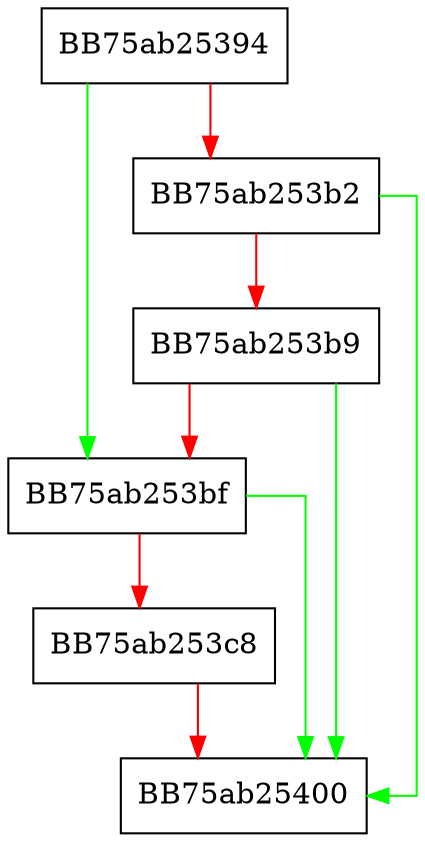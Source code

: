 digraph suspend_or_fail {
  node [shape="box"];
  graph [splines=ortho];
  BB75ab25394 -> BB75ab253bf [color="green"];
  BB75ab25394 -> BB75ab253b2 [color="red"];
  BB75ab253b2 -> BB75ab25400 [color="green"];
  BB75ab253b2 -> BB75ab253b9 [color="red"];
  BB75ab253b9 -> BB75ab25400 [color="green"];
  BB75ab253b9 -> BB75ab253bf [color="red"];
  BB75ab253bf -> BB75ab25400 [color="green"];
  BB75ab253bf -> BB75ab253c8 [color="red"];
  BB75ab253c8 -> BB75ab25400 [color="red"];
}